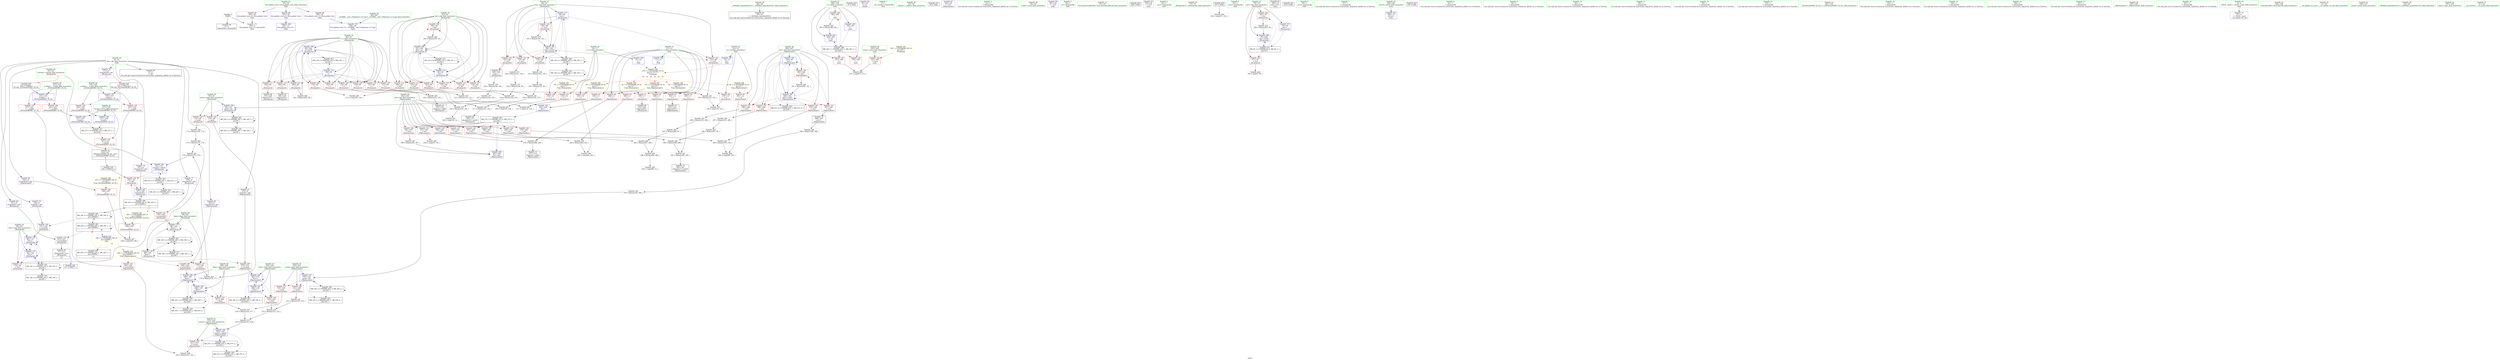 digraph "SVFG" {
	label="SVFG";

	Node0x5560e4028530 [shape=record,color=grey,label="{NodeID: 0\nNullPtr}"];
	Node0x5560e4028530 -> Node0x5560e4054a70[style=solid];
	Node0x5560e4028530 -> Node0x5560e405b7a0[style=solid];
	Node0x5560e4064ae0 [shape=record,color=grey,label="{NodeID: 277\n167 = Binary(120, 165, )\n}"];
	Node0x5560e4064ae0 -> Node0x5560e405bf20[style=solid];
	Node0x5560e4056b40 [shape=record,color=blue,label="{NodeID: 194\n246\<--95\nmul\<--\n_Z9getmaxbetv\n}"];
	Node0x5560e4056b40 -> Node0x5560e405a5a0[style=dashed];
	Node0x5560e4056b40 -> Node0x5560e405a670[style=dashed];
	Node0x5560e4056b40 -> Node0x5560e405a740[style=dashed];
	Node0x5560e4056b40 -> Node0x5560e405a810[style=dashed];
	Node0x5560e4056b40 -> Node0x5560e405a8e0[style=dashed];
	Node0x5560e4056b40 -> Node0x5560e4056b40[style=dashed];
	Node0x5560e4056b40 -> Node0x5560e4056f50[style=dashed];
	Node0x5560e4056b40 -> Node0x5560e4079430[style=dashed];
	Node0x5560e4053cd0 [shape=record,color=red,label="{NodeID: 111\n169\<--80\n\<--i\n_Z8calcprobv\n}"];
	Node0x5560e4053cd0 -> Node0x5560e40550b0[style=solid];
	Node0x5560e4051f10 [shape=record,color=green,label="{NodeID: 28\n40\<--46\n_ZNSt8ios_base4InitD1Ev\<--_ZNSt8ios_base4InitD1Ev_field_insensitive\n}"];
	Node0x5560e4051f10 -> Node0x5560e4054d40[style=solid];
	Node0x5560e4059cb0 [shape=record,color=red,label="{NodeID: 139\n226\<--225\n\<--\n_ZSt3maxIdERKT_S2_S2_\n}"];
	Node0x5560e4059cb0 -> Node0x5560e40659e0[style=solid];
	Node0x5560e40547d0 [shape=record,color=green,label="{NodeID: 56\n362\<--363\ntcase\<--tcase_field_insensitive\nmain\n}"];
	Node0x5560e40547d0 -> Node0x5560e405af60[style=solid];
	Node0x5560e409b7c0 [shape=record,color=black,label="{NodeID: 416\n57 = PHI()\n}"];
	Node0x5560e4061250 [shape=record,color=grey,label="{NodeID: 250\n287 = Binary(286, 95, )\n}"];
	Node0x5560e4061250 -> Node0x5560e4060f50[style=solid];
	Node0x5560e405b3a0 [shape=record,color=blue,label="{NodeID: 167\n14\<--12\nm\<--\nGlob }"];
	Node0x5560e405b3a0 -> Node0x5560e4081980[style=dashed];
	Node0x5560e4055f50 [shape=record,color=purple,label="{NodeID: 84\n56\<--18\n\<--.str\n_Z4initv\n}"];
	Node0x5560e402c540 [shape=record,color=green,label="{NodeID: 1\n7\<--1\n__dso_handle\<--dummyObj\nGlob }"];
	Node0x5560e4064c60 [shape=record,color=grey,label="{NodeID: 278\n165 = Binary(166, 164, )\n}"];
	Node0x5560e4064c60 -> Node0x5560e4064ae0[style=solid];
	Node0x5560e4056c10 [shape=record,color=blue,label="{NodeID: 195\n248\<--149\nflose\<--\n_Z9getmaxbetv\n}"];
	Node0x5560e4056c10 -> Node0x5560e405a9b0[style=dashed];
	Node0x5560e4056c10 -> Node0x5560e4056c10[style=dashed];
	Node0x5560e4056c10 -> Node0x5560e4056ce0[style=dashed];
	Node0x5560e4056c10 -> Node0x5560e4073630[style=dashed];
	Node0x5560e4056c10 -> Node0x5560e4079930[style=dashed];
	Node0x5560e4053da0 [shape=record,color=red,label="{NodeID: 112\n185\<--80\n\<--i\n_Z8calcprobv\n}"];
	Node0x5560e4053da0 -> Node0x5560e4055180[style=solid];
	Node0x5560e4052010 [shape=record,color=green,label="{NodeID: 29\n53\<--54\n_Z4initv\<--_Z4initv_field_insensitive\n}"];
	Node0x5560e4059d80 [shape=record,color=red,label="{NodeID: 140\n228\<--227\n\<--\n_ZSt3maxIdERKT_S2_S2_\n}"];
	Node0x5560e4059d80 -> Node0x5560e40659e0[style=solid];
	Node0x5560e40548a0 [shape=record,color=green,label="{NodeID: 57\n364\<--365\ni\<--i_field_insensitive\nmain\n}"];
	Node0x5560e40548a0 -> Node0x5560e405b030[style=solid];
	Node0x5560e40548a0 -> Node0x5560e405b100[style=solid];
	Node0x5560e40548a0 -> Node0x5560e405b1d0[style=solid];
	Node0x5560e40548a0 -> Node0x5560e40571c0[style=solid];
	Node0x5560e40548a0 -> Node0x5560e4057290[style=solid];
	Node0x5560e409b890 [shape=record,color=black,label="{NodeID: 417\n38 = PHI()\n}"];
	Node0x5560e40613d0 [shape=record,color=grey,label="{NodeID: 251\n134 = Binary(132, 133, )\n}"];
	Node0x5560e40613d0 -> Node0x5560e4065fe0[style=solid];
	Node0x5560e405b4a0 [shape=record,color=blue,label="{NodeID: 168\n16\<--12\nv\<--\nGlob }"];
	Node0x5560e405b4a0 -> Node0x5560e4081980[style=dashed];
	Node0x5560e4056020 [shape=record,color=purple,label="{NodeID: 85\n334\<--20\n\<--.str.1\n_Z9getmaxbetv\n}"];
	Node0x5560e4047250 [shape=record,color=green,label="{NodeID: 2\n12\<--1\n\<--dummyObj\nCan only get source location for instruction, argument, global var or function.}"];
	Node0x5560e4064de0 [shape=record,color=grey,label="{NodeID: 279\n145 = Binary(138, 144, )\n}"];
	Node0x5560e4064de0 -> Node0x5560e40662e0[style=solid];
	Node0x5560e4056ce0 [shape=record,color=blue,label="{NodeID: 196\n248\<--304\nflose\<--\n_Z9getmaxbetv\n}"];
	Node0x5560e4056ce0 -> Node0x5560e405a9b0[style=dashed];
	Node0x5560e4056ce0 -> Node0x5560e4056c10[style=dashed];
	Node0x5560e4056ce0 -> Node0x5560e4056ce0[style=dashed];
	Node0x5560e4056ce0 -> Node0x5560e4073630[style=dashed];
	Node0x5560e4056ce0 -> Node0x5560e4079930[style=dashed];
	Node0x5560e4053e70 [shape=record,color=red,label="{NodeID: 113\n200\<--80\n\<--i\n_Z8calcprobv\n}"];
	Node0x5560e4053e70 -> Node0x5560e4064f60[style=solid];
	Node0x5560e4052110 [shape=record,color=green,label="{NodeID: 30\n58\<--59\nscanf\<--scanf_field_insensitive\n}"];
	Node0x5560e4059e50 [shape=record,color=red,label="{NodeID: 141\n257\<--242\n\<--bet\n_Z9getmaxbetv\n}"];
	Node0x5560e4059e50 -> Node0x5560e4066160[style=solid];
	Node0x5560e4054970 [shape=record,color=green,label="{NodeID: 58\n28\<--387\n_GLOBAL__sub_I_Palmtenor_4_0.cpp\<--_GLOBAL__sub_I_Palmtenor_4_0.cpp_field_insensitive\n}"];
	Node0x5560e4054970 -> Node0x5560e405b6a0[style=solid];
	Node0x5560e409b960 [shape=record,color=black,label="{NodeID: 418\n181 = PHI(214, )\n}"];
	Node0x5560e409b960 -> Node0x5560e4059700[style=solid];
	Node0x5560e4061550 [shape=record,color=grey,label="{NodeID: 252\n115 = Binary(113, 114, )\n}"];
	Node0x5560e4061550 -> Node0x5560e4065560[style=solid];
	Node0x5560e405b5a0 [shape=record,color=blue,label="{NodeID: 169\n391\<--27\nllvm.global_ctors_0\<--\nGlob }"];
	Node0x5560e40560f0 [shape=record,color=purple,label="{NodeID: 86\n367\<--22\n\<--.str.2\nmain\n}"];
	Node0x5560e40472e0 [shape=record,color=green,label="{NodeID: 3\n18\<--1\n.str\<--dummyObj\nGlob }"];
	Node0x5560e4064f60 [shape=record,color=grey,label="{NodeID: 280\n201 = Binary(200, 95, )\n}"];
	Node0x5560e4064f60 -> Node0x5560e405c330[style=solid];
	Node0x5560e4056db0 [shape=record,color=blue,label="{NodeID: 197\n250\<--310\nprob\<--div\n_Z9getmaxbetv\n}"];
	Node0x5560e4056db0 -> Node0x5560e405aa80[style=dashed];
	Node0x5560e4056db0 -> Node0x5560e405ab50[style=dashed];
	Node0x5560e4056db0 -> Node0x5560e4079e30[style=dashed];
	Node0x5560e4056db0 -> Node0x5560e407b230[style=dashed];
	Node0x5560e4053f40 [shape=record,color=red,label="{NodeID: 114\n109\<--82\n\<--bet\n_Z8calcprobv\n}"];
	Node0x5560e4053f40 -> Node0x5560e40656e0[style=solid];
	Node0x5560e4052210 [shape=record,color=green,label="{NodeID: 31\n64\<--65\nllvm.memset.p0i8.i64\<--llvm.memset.p0i8.i64_field_insensitive\n}"];
	Node0x5560e4074a30 [shape=record,color=black,label="{NodeID: 308\nMR_54V_3 = PHI(MR_54V_4, MR_54V_2, )\npts\{365 \}\n}"];
	Node0x5560e4074a30 -> Node0x5560e405b030[style=dashed];
	Node0x5560e4074a30 -> Node0x5560e405b100[style=dashed];
	Node0x5560e4074a30 -> Node0x5560e405b1d0[style=dashed];
	Node0x5560e4074a30 -> Node0x5560e4057290[style=dashed];
	Node0x5560e4059f20 [shape=record,color=red,label="{NodeID: 142\n261\<--242\n\<--bet\n_Z9getmaxbetv\n}"];
	Node0x5560e4059f20 -> Node0x5560e4061850[style=solid];
	Node0x5560e4054a70 [shape=record,color=black,label="{NodeID: 59\n2\<--3\ndummyVal\<--dummyVal\n}"];
	Node0x5560e409ba30 [shape=record,color=black,label="{NodeID: 419\n368 = PHI()\n}"];
	Node0x5560e40616d0 [shape=record,color=grey,label="{NodeID: 253\n280 = Binary(278, 279, )\n}"];
	Node0x5560e40616d0 -> Node0x5560e4065b60[style=solid];
	Node0x5560e405b6a0 [shape=record,color=blue,label="{NodeID: 170\n392\<--28\nllvm.global_ctors_1\<--_GLOBAL__sub_I_Palmtenor_4_0.cpp\nGlob }"];
	Node0x5560e40561c0 [shape=record,color=purple,label="{NodeID: 87\n378\<--24\n\<--.str.3\nmain\n}"];
	Node0x5560e4050530 [shape=record,color=green,label="{NodeID: 4\n20\<--1\n.str.1\<--dummyObj\nGlob }"];
	Node0x5560e40650e0 [shape=record,color=grey,label="{NodeID: 281\n105 = cmp(103, 104, )\n}"];
	Node0x5560e4056e80 [shape=record,color=blue,label="{NodeID: 198\n252\<--319\ncurans\<--add24\n_Z9getmaxbetv\n}"];
	Node0x5560e4056e80 -> Node0x5560e405ac20[style=dashed];
	Node0x5560e4056e80 -> Node0x5560e407a330[style=dashed];
	Node0x5560e4056e80 -> Node0x5560e407b730[style=dashed];
	Node0x5560e4054010 [shape=record,color=red,label="{NodeID: 115\n114\<--82\n\<--bet\n_Z8calcprobv\n}"];
	Node0x5560e4054010 -> Node0x5560e4061550[style=solid];
	Node0x5560e4052310 [shape=record,color=green,label="{NodeID: 32\n75\<--76\n_Z8calcprobv\<--_Z8calcprobv_field_insensitive\n}"];
	Node0x5560e4074f30 [shape=record,color=black,label="{NodeID: 309\nMR_24V_2 = PHI(MR_24V_3, MR_24V_1, )\npts\{100000 \}\n|{<s0>10}}"];
	Node0x5560e4074f30:s0 -> Node0x5560e4078a30[style=dashed,color=red];
	Node0x5560e4059ff0 [shape=record,color=red,label="{NodeID: 143\n269\<--242\n\<--bet\n_Z9getmaxbetv\n}"];
	Node0x5560e4059ff0 -> Node0x5560e4057cf0[style=solid];
	Node0x5560e4054b70 [shape=record,color=black,label="{NodeID: 60\n9\<--8\n\<--opt\nCan only get source location for instruction, argument, global var or function.}"];
	Node0x5560e409bb00 [shape=record,color=black,label="{NodeID: 420\n327 = PHI()\n}"];
	Node0x5560e409bb00 -> Node0x5560e4065e60[style=solid];
	Node0x5560e4061850 [shape=record,color=grey,label="{NodeID: 254\n262 = Binary(260, 261, )\n}"];
	Node0x5560e4061850 -> Node0x5560e4065860[style=solid];
	Node0x5560e405b7a0 [shape=record,color=blue, style = dotted,label="{NodeID: 171\n393\<--3\nllvm.global_ctors_2\<--dummyVal\nGlob }"];
	Node0x5560e4056290 [shape=record,color=purple,label="{NodeID: 88\n391\<--26\nllvm.global_ctors_0\<--llvm.global_ctors\nGlob }"];
	Node0x5560e4056290 -> Node0x5560e405b5a0[style=solid];
	Node0x5560e40505c0 [shape=record,color=green,label="{NodeID: 5\n22\<--1\n.str.2\<--dummyObj\nGlob }"];
	Node0x5560e4065260 [shape=record,color=grey,label="{NodeID: 282\n98 = cmp(97, 99, )\n}"];
	Node0x5560e4056f50 [shape=record,color=blue,label="{NodeID: 199\n246\<--341\nmul\<--mul31\n_Z9getmaxbetv\n}"];
	Node0x5560e4056f50 -> Node0x5560e405a5a0[style=dashed];
	Node0x5560e4056f50 -> Node0x5560e405a670[style=dashed];
	Node0x5560e4056f50 -> Node0x5560e405a740[style=dashed];
	Node0x5560e4056f50 -> Node0x5560e405a810[style=dashed];
	Node0x5560e4056f50 -> Node0x5560e405a8e0[style=dashed];
	Node0x5560e4056f50 -> Node0x5560e4056b40[style=dashed];
	Node0x5560e4056f50 -> Node0x5560e4056f50[style=dashed];
	Node0x5560e4056f50 -> Node0x5560e4079430[style=dashed];
	Node0x5560e4058a00 [shape=record,color=red,label="{NodeID: 116\n123\<--82\n\<--bet\n_Z8calcprobv\n}"];
	Node0x5560e4058a00 -> Node0x5560e4060ad0[style=solid];
	Node0x5560e4052410 [shape=record,color=green,label="{NodeID: 33\n78\<--79\niter\<--iter_field_insensitive\n_Z8calcprobv\n}"];
	Node0x5560e4052410 -> Node0x5560e4053650[style=solid];
	Node0x5560e4052410 -> Node0x5560e4053720[style=solid];
	Node0x5560e4052410 -> Node0x5560e405b8a0[style=solid];
	Node0x5560e4052410 -> Node0x5560e405c400[style=solid];
	Node0x5560e405a0c0 [shape=record,color=red,label="{NodeID: 144\n279\<--242\n\<--bet\n_Z9getmaxbetv\n}"];
	Node0x5560e405a0c0 -> Node0x5560e40616d0[style=solid];
	Node0x5560e4054c70 [shape=record,color=black,label="{NodeID: 61\n359\<--12\nmain_ret\<--\nmain\n}"];
	Node0x5560e409bbd0 [shape=record,color=black,label="{NodeID: 421\n335 = PHI()\n}"];
	Node0x5560e40579f0 [shape=record,color=grey,label="{NodeID: 255\n286 = Binary(141, 285, )\n}"];
	Node0x5560e40579f0 -> Node0x5560e4061250[style=solid];
	Node0x5560e405b8a0 [shape=record,color=blue,label="{NodeID: 172\n78\<--95\niter\<--\n_Z8calcprobv\n}"];
	Node0x5560e405b8a0 -> Node0x5560e4076230[style=dashed];
	Node0x5560e4056390 [shape=record,color=purple,label="{NodeID: 89\n392\<--26\nllvm.global_ctors_1\<--llvm.global_ctors\nGlob }"];
	Node0x5560e4056390 -> Node0x5560e405b6a0[style=solid];
	Node0x5560e4050650 [shape=record,color=green,label="{NodeID: 6\n24\<--1\n.str.3\<--dummyObj\nGlob }"];
	Node0x5560e40653e0 [shape=record,color=grey,label="{NodeID: 283\n291 = cmp(290, 12, )\n}"];
	Node0x5560e4057020 [shape=record,color=blue,label="{NodeID: 200\n242\<--346\nbet\<--dec\n_Z9getmaxbetv\n}"];
	Node0x5560e4057020 -> Node0x5560e4072730[style=dashed];
	Node0x5560e4058ad0 [shape=record,color=red,label="{NodeID: 117\n132\<--82\n\<--bet\n_Z8calcprobv\n}"];
	Node0x5560e4058ad0 -> Node0x5560e40613d0[style=solid];
	Node0x5560e40524e0 [shape=record,color=green,label="{NodeID: 34\n80\<--81\ni\<--i_field_insensitive\n_Z8calcprobv\n}"];
	Node0x5560e40524e0 -> Node0x5560e40537f0[style=solid];
	Node0x5560e40524e0 -> Node0x5560e40538c0[style=solid];
	Node0x5560e40524e0 -> Node0x5560e4053990[style=solid];
	Node0x5560e40524e0 -> Node0x5560e4053a60[style=solid];
	Node0x5560e40524e0 -> Node0x5560e4053b30[style=solid];
	Node0x5560e40524e0 -> Node0x5560e4053c00[style=solid];
	Node0x5560e40524e0 -> Node0x5560e4053cd0[style=solid];
	Node0x5560e40524e0 -> Node0x5560e4053da0[style=solid];
	Node0x5560e40524e0 -> Node0x5560e4053e70[style=solid];
	Node0x5560e40524e0 -> Node0x5560e405b970[style=solid];
	Node0x5560e40524e0 -> Node0x5560e405c330[style=solid];
	Node0x5560e4075d30 [shape=record,color=black,label="{NodeID: 311\nMR_27V_3 = PHI(MR_27V_4, MR_27V_2, )\npts\{218 \}\n}"];
	Node0x5560e4075d30 -> Node0x5560e40598a0[style=dashed];
	Node0x5560e405a190 [shape=record,color=red,label="{NodeID: 145\n288\<--242\n\<--bet\n_Z9getmaxbetv\n}"];
	Node0x5560e405a190 -> Node0x5560e4060f50[style=solid];
	Node0x5560e4054d40 [shape=record,color=black,label="{NodeID: 62\n39\<--40\n\<--_ZNSt8ios_base4InitD1Ev\nCan only get source location for instruction, argument, global var or function.}"];
	Node0x5560e409bca0 [shape=record,color=black,label="{NodeID: 422\n377 = PHI(77, )\n}"];
	Node0x5560e4057b70 [shape=record,color=grey,label="{NodeID: 256\n153 = Binary(141, 152, )\n}"];
	Node0x5560e4057b70 -> Node0x5560e4058470[style=solid];
	Node0x5560e405b970 [shape=record,color=blue,label="{NodeID: 173\n80\<--95\ni\<--\n_Z8calcprobv\n}"];
	Node0x5560e405b970 -> Node0x5560e40537f0[style=dashed];
	Node0x5560e405b970 -> Node0x5560e40538c0[style=dashed];
	Node0x5560e405b970 -> Node0x5560e4053990[style=dashed];
	Node0x5560e405b970 -> Node0x5560e4053a60[style=dashed];
	Node0x5560e405b970 -> Node0x5560e4053b30[style=dashed];
	Node0x5560e405b970 -> Node0x5560e4053c00[style=dashed];
	Node0x5560e405b970 -> Node0x5560e4053cd0[style=dashed];
	Node0x5560e405b970 -> Node0x5560e4053da0[style=dashed];
	Node0x5560e405b970 -> Node0x5560e4053e70[style=dashed];
	Node0x5560e405b970 -> Node0x5560e405c330[style=dashed];
	Node0x5560e405b970 -> Node0x5560e4076730[style=dashed];
	Node0x5560e4056490 [shape=record,color=purple,label="{NodeID: 90\n393\<--26\nllvm.global_ctors_2\<--llvm.global_ctors\nGlob }"];
	Node0x5560e4056490 -> Node0x5560e405b7a0[style=solid];
	Node0x5560e40506e0 [shape=record,color=green,label="{NodeID: 7\n27\<--1\n\<--dummyObj\nCan only get source location for instruction, argument, global var or function.}"];
	Node0x5560e4082d40 [shape=record,color=yellow,style=double,label="{NodeID: 367\n2V_1 = ENCHI(MR_2V_0)\npts\{13 \}\nFun[_Z9getmaxbetv]}"];
	Node0x5560e4082d40 -> Node0x5560e4056660[style=dashed];
	Node0x5560e4082d40 -> Node0x5560e4056730[style=dashed];
	Node0x5560e4082d40 -> Node0x5560e4056800[style=dashed];
	Node0x5560e4082d40 -> Node0x5560e40568d0[style=dashed];
	Node0x5560e4082d40 -> Node0x5560e40530a0[style=dashed];
	Node0x5560e4082d40 -> Node0x5560e4053170[style=dashed];
	Node0x5560e4065560 [shape=record,color=grey,label="{NodeID: 284\n117 = cmp(115, 116, )\n}"];
	Node0x5560e40570f0 [shape=record,color=blue,label="{NodeID: 201\n360\<--12\nretval\<--\nmain\n}"];
	Node0x5560e4058ba0 [shape=record,color=red,label="{NodeID: 118\n143\<--82\n\<--bet\n_Z8calcprobv\n}"];
	Node0x5560e4058ba0 -> Node0x5560e40601d0[style=solid];
	Node0x5560e40525b0 [shape=record,color=green,label="{NodeID: 35\n82\<--83\nbet\<--bet_field_insensitive\n_Z8calcprobv\n}"];
	Node0x5560e40525b0 -> Node0x5560e4053f40[style=solid];
	Node0x5560e40525b0 -> Node0x5560e4054010[style=solid];
	Node0x5560e40525b0 -> Node0x5560e4058a00[style=solid];
	Node0x5560e40525b0 -> Node0x5560e4058ad0[style=solid];
	Node0x5560e40525b0 -> Node0x5560e4058ba0[style=solid];
	Node0x5560e40525b0 -> Node0x5560e4058c70[style=solid];
	Node0x5560e40525b0 -> Node0x5560e4058d40[style=solid];
	Node0x5560e40525b0 -> Node0x5560e405ba40[style=solid];
	Node0x5560e40525b0 -> Node0x5560e405c260[style=solid];
	Node0x5560e4076230 [shape=record,color=black,label="{NodeID: 312\nMR_8V_3 = PHI(MR_8V_4, MR_8V_2, )\npts\{79 \}\n}"];
	Node0x5560e4076230 -> Node0x5560e4053650[style=dashed];
	Node0x5560e4076230 -> Node0x5560e4053720[style=dashed];
	Node0x5560e4076230 -> Node0x5560e405c400[style=dashed];
	Node0x5560e405a260 [shape=record,color=red,label="{NodeID: 146\n299\<--242\n\<--bet\n_Z9getmaxbetv\n}"];
	Node0x5560e405a260 -> Node0x5560e4060950[style=solid];
	Node0x5560e4054e40 [shape=record,color=black,label="{NodeID: 63\n125\<--124\nidxprom\<--add8\n_Z8calcprobv\n}"];
	Node0x5560e409bd70 [shape=record,color=black,label="{NodeID: 423\n379 = PHI()\n}"];
	Node0x5560e407ee30 [shape=record,color=black,label="{NodeID: 340\nMR_16V_4 = PHI(MR_16V_6, MR_16V_3, )\npts\{87 \}\n}"];
	Node0x5560e407ee30 -> Node0x5560e405bcb0[style=dashed];
	Node0x5560e407ee30 -> Node0x5560e4077630[style=dashed];
	Node0x5560e407ee30 -> Node0x5560e407ee30[style=dashed];
	Node0x5560e4057cf0 [shape=record,color=grey,label="{NodeID: 257\n270 = Binary(268, 269, )\n}"];
	Node0x5560e4057cf0 -> Node0x5560e40554c0[style=solid];
	Node0x5560e405ba40 [shape=record,color=blue,label="{NodeID: 174\n82\<--95\nbet\<--\n_Z8calcprobv\n}"];
	Node0x5560e405ba40 -> Node0x5560e4053f40[style=dashed];
	Node0x5560e405ba40 -> Node0x5560e4054010[style=dashed];
	Node0x5560e405ba40 -> Node0x5560e4058a00[style=dashed];
	Node0x5560e405ba40 -> Node0x5560e4058ad0[style=dashed];
	Node0x5560e405ba40 -> Node0x5560e4058ba0[style=dashed];
	Node0x5560e405ba40 -> Node0x5560e4058c70[style=dashed];
	Node0x5560e405ba40 -> Node0x5560e4058d40[style=dashed];
	Node0x5560e405ba40 -> Node0x5560e405ba40[style=dashed];
	Node0x5560e405ba40 -> Node0x5560e405c260[style=dashed];
	Node0x5560e405ba40 -> Node0x5560e4076c30[style=dashed];
	Node0x5560e4056590 [shape=record,color=red,label="{NodeID: 91\n209\<--11\n\<--a\n_Z8calcprobv\n}"];
	Node0x5560e4056590 -> Node0x5560e4055250[style=solid];
	Node0x5560e4050f20 [shape=record,color=green,label="{NodeID: 8\n61\<--1\n\<--dummyObj\nCan only get source location for instruction, argument, global var or function.}"];
	Node0x5560e4082e20 [shape=record,color=yellow,style=double,label="{NodeID: 368\n4V_1 = ENCHI(MR_4V_0)\npts\{15 \}\nFun[_Z9getmaxbetv]}"];
	Node0x5560e4082e20 -> Node0x5560e4053310[style=dashed];
	Node0x5560e40656e0 [shape=record,color=grey,label="{NodeID: 285\n111 = cmp(109, 110, )\n}"];
	Node0x5560e40571c0 [shape=record,color=blue,label="{NodeID: 202\n364\<--95\ni\<--\nmain\n}"];
	Node0x5560e40571c0 -> Node0x5560e4074a30[style=dashed];
	Node0x5560e4058c70 [shape=record,color=red,label="{NodeID: 119\n155\<--82\n\<--bet\n_Z8calcprobv\n}"];
	Node0x5560e4058c70 -> Node0x5560e40582f0[style=solid];
	Node0x5560e4052680 [shape=record,color=green,label="{NodeID: 36\n84\<--85\nfwin\<--fwin_field_insensitive\n_Z8calcprobv\n}"];
	Node0x5560e4052680 -> Node0x5560e4058e10[style=solid];
	Node0x5560e4052680 -> Node0x5560e405bb10[style=solid];
	Node0x5560e4052680 -> Node0x5560e405bbe0[style=solid];
	Node0x5560e4076730 [shape=record,color=black,label="{NodeID: 313\nMR_10V_2 = PHI(MR_10V_4, MR_10V_1, )\npts\{81 \}\n}"];
	Node0x5560e4076730 -> Node0x5560e405b970[style=dashed];
	Node0x5560e405a330 [shape=record,color=red,label="{NodeID: 147\n333\<--242\n\<--bet\n_Z9getmaxbetv\n}"];
	Node0x5560e4054f10 [shape=record,color=black,label="{NodeID: 64\n158\<--157\nidxprom23\<--sub22\n_Z8calcprobv\n}"];
	Node0x5560e409be40 [shape=record,color=black,label="{NodeID: 424\n215 = PHI(171, )\n0th arg _ZSt3maxIdERKT_S2_S2_ }"];
	Node0x5560e409be40 -> Node0x5560e405c4d0[style=solid];
	Node0x5560e407f330 [shape=record,color=black,label="{NodeID: 341\nMR_18V_4 = PHI(MR_18V_5, MR_18V_3, )\npts\{89 \}\n}"];
	Node0x5560e407f330 -> Node0x5560e405bd80[style=dashed];
	Node0x5560e407f330 -> Node0x5560e405be50[style=dashed];
	Node0x5560e407f330 -> Node0x5560e4077b30[style=dashed];
	Node0x5560e407f330 -> Node0x5560e407f330[style=dashed];
	Node0x5560e4057e70 [shape=record,color=grey,label="{NodeID: 258\n173 = Binary(120, 172, )\n}"];
	Node0x5560e4057e70 -> Node0x5560e4058170[style=solid];
	Node0x5560e405bb10 [shape=record,color=blue,label="{NodeID: 175\n84\<--120\nfwin\<--\n_Z8calcprobv\n}"];
	Node0x5560e405bb10 -> Node0x5560e4058e10[style=dashed];
	Node0x5560e405bb10 -> Node0x5560e405bb10[style=dashed];
	Node0x5560e405bb10 -> Node0x5560e405bbe0[style=dashed];
	Node0x5560e405bb10 -> Node0x5560e407c630[style=dashed];
	Node0x5560e4056660 [shape=record,color=red,label="{NodeID: 92\n254\<--11\n\<--a\n_Z9getmaxbetv\n}"];
	Node0x5560e4056660 -> Node0x5560e405c810[style=solid];
	Node0x5560e4050fb0 [shape=record,color=green,label="{NodeID: 9\n62\<--1\n\<--dummyObj\nCan only get source location for instruction, argument, global var or function.}"];
	Node0x5560e4082f00 [shape=record,color=yellow,style=double,label="{NodeID: 369\n6V_1 = ENCHI(MR_6V_0)\npts\{17 \}\nFun[_Z9getmaxbetv]}"];
	Node0x5560e4082f00 -> Node0x5560e4053580[style=dashed];
	Node0x5560e4065860 [shape=record,color=grey,label="{NodeID: 286\n264 = cmp(262, 263, )\n}"];
	Node0x5560e4057290 [shape=record,color=blue,label="{NodeID: 203\n364\<--383\ni\<--inc\nmain\n}"];
	Node0x5560e4057290 -> Node0x5560e4074a30[style=dashed];
	Node0x5560e4058d40 [shape=record,color=red,label="{NodeID: 120\n195\<--82\n\<--bet\n_Z8calcprobv\n}"];
	Node0x5560e4058d40 -> Node0x5560e4063ee0[style=solid];
	Node0x5560e4052750 [shape=record,color=green,label="{NodeID: 37\n86\<--87\nmul\<--mul_field_insensitive\n_Z8calcprobv\n}"];
	Node0x5560e4052750 -> Node0x5560e4058ee0[style=solid];
	Node0x5560e4052750 -> Node0x5560e4058fb0[style=solid];
	Node0x5560e4052750 -> Node0x5560e4059080[style=solid];
	Node0x5560e4052750 -> Node0x5560e4059150[style=solid];
	Node0x5560e4052750 -> Node0x5560e4059220[style=solid];
	Node0x5560e4052750 -> Node0x5560e405bcb0[style=solid];
	Node0x5560e4052750 -> Node0x5560e405c190[style=solid];
	Node0x5560e4076c30 [shape=record,color=black,label="{NodeID: 314\nMR_12V_2 = PHI(MR_12V_3, MR_12V_1, )\npts\{83 \}\n}"];
	Node0x5560e4076c30 -> Node0x5560e405ba40[style=dashed];
	Node0x5560e4076c30 -> Node0x5560e4076c30[style=dashed];
	Node0x5560e405a400 [shape=record,color=red,label="{NodeID: 148\n345\<--242\n\<--bet\n_Z9getmaxbetv\n}"];
	Node0x5560e405a400 -> Node0x5560e4063be0[style=solid];
	Node0x5560e4054fe0 [shape=record,color=black,label="{NodeID: 65\n164\<--163\nconv\<--\n_Z8calcprobv\n}"];
	Node0x5560e4054fe0 -> Node0x5560e4064c60[style=solid];
	Node0x5560e409bf50 [shape=record,color=black,label="{NodeID: 425\n216 = PHI(92, )\n1st arg _ZSt3maxIdERKT_S2_S2_ }"];
	Node0x5560e409bf50 -> Node0x5560e405c5a0[style=solid];
	Node0x5560e407f830 [shape=record,color=black,label="{NodeID: 342\nMR_20V_4 = PHI(MR_20V_5, MR_20V_3, )\npts\{91 \}\n}"];
	Node0x5560e407f830 -> Node0x5560e405bf20[style=dashed];
	Node0x5560e407f830 -> Node0x5560e4078030[style=dashed];
	Node0x5560e407f830 -> Node0x5560e407f830[style=dashed];
	Node0x5560e4057ff0 [shape=record,color=grey,label="{NodeID: 259\n157 = Binary(151, 156, )\n}"];
	Node0x5560e4057ff0 -> Node0x5560e4054f10[style=solid];
	Node0x5560e405bbe0 [shape=record,color=blue,label="{NodeID: 176\n84\<--127\nfwin\<--\n_Z8calcprobv\n}"];
	Node0x5560e405bbe0 -> Node0x5560e4058e10[style=dashed];
	Node0x5560e405bbe0 -> Node0x5560e405bb10[style=dashed];
	Node0x5560e405bbe0 -> Node0x5560e405bbe0[style=dashed];
	Node0x5560e405bbe0 -> Node0x5560e407c630[style=dashed];
	Node0x5560e4056730 [shape=record,color=red,label="{NodeID: 93\n260\<--11\n\<--a\n_Z9getmaxbetv\n}"];
	Node0x5560e4056730 -> Node0x5560e4061850[style=solid];
	Node0x5560e4051040 [shape=record,color=green,label="{NodeID: 10\n63\<--1\n\<--dummyObj\nCan only get source location for instruction, argument, global var or function.}"];
	Node0x5560e40659e0 [shape=record,color=grey,label="{NodeID: 287\n229 = cmp(226, 228, )\n}"];
	Node0x5560e4058e10 [shape=record,color=red,label="{NodeID: 121\n174\<--84\n\<--fwin\n_Z8calcprobv\n}"];
	Node0x5560e4058e10 -> Node0x5560e4058170[style=solid];
	Node0x5560e4052820 [shape=record,color=green,label="{NodeID: 38\n88\<--89\nflose\<--flose_field_insensitive\n_Z8calcprobv\n}"];
	Node0x5560e4052820 -> Node0x5560e40592f0[style=solid];
	Node0x5560e4052820 -> Node0x5560e405bd80[style=solid];
	Node0x5560e4052820 -> Node0x5560e405be50[style=solid];
	Node0x5560e4077130 [shape=record,color=black,label="{NodeID: 315\nMR_14V_2 = PHI(MR_14V_3, MR_14V_1, )\npts\{85 \}\n}"];
	Node0x5560e4077130 -> Node0x5560e407c630[style=dashed];
	Node0x5560e405a4d0 [shape=record,color=red,label="{NodeID: 149\n314\<--244\n\<--fwin\n_Z9getmaxbetv\n}"];
	Node0x5560e405a4d0 -> Node0x5560e4064960[style=solid];
	Node0x5560e40550b0 [shape=record,color=black,label="{NodeID: 66\n170\<--169\nidxprom27\<--\n_Z8calcprobv\n}"];
	Node0x5560e407fd30 [shape=record,color=black,label="{NodeID: 343\nMR_22V_4 = PHI(MR_22V_5, MR_22V_3, )\npts\{93 \}\n}"];
	Node0x5560e407fd30 -> Node0x5560e405bff0[style=dashed];
	Node0x5560e407fd30 -> Node0x5560e4078530[style=dashed];
	Node0x5560e407fd30 -> Node0x5560e407fd30[style=dashed];
	Node0x5560e4058170 [shape=record,color=grey,label="{NodeID: 260\n175 = Binary(173, 174, )\n}"];
	Node0x5560e4058170 -> Node0x5560e40585f0[style=solid];
	Node0x5560e405bcb0 [shape=record,color=blue,label="{NodeID: 177\n86\<--95\nmul\<--\n_Z8calcprobv\n}"];
	Node0x5560e405bcb0 -> Node0x5560e4058ee0[style=dashed];
	Node0x5560e405bcb0 -> Node0x5560e4058fb0[style=dashed];
	Node0x5560e405bcb0 -> Node0x5560e4059080[style=dashed];
	Node0x5560e405bcb0 -> Node0x5560e4059150[style=dashed];
	Node0x5560e405bcb0 -> Node0x5560e4059220[style=dashed];
	Node0x5560e405bcb0 -> Node0x5560e405c190[style=dashed];
	Node0x5560e405bcb0 -> Node0x5560e407ee30[style=dashed];
	Node0x5560e4056800 [shape=record,color=red,label="{NodeID: 94\n268\<--11\n\<--a\n_Z9getmaxbetv\n}"];
	Node0x5560e4056800 -> Node0x5560e4057cf0[style=solid];
	Node0x5560e40510d0 [shape=record,color=green,label="{NodeID: 11\n95\<--1\n\<--dummyObj\nCan only get source location for instruction, argument, global var or function.}"];
	Node0x5560e4065b60 [shape=record,color=grey,label="{NodeID: 288\n282 = cmp(280, 281, )\n}"];
	Node0x5560e4058ee0 [shape=record,color=red,label="{NodeID: 122\n133\<--86\n\<--mul\n_Z8calcprobv\n}"];
	Node0x5560e4058ee0 -> Node0x5560e40613d0[style=solid];
	Node0x5560e40528f0 [shape=record,color=green,label="{NodeID: 39\n90\<--91\nprob\<--prob_field_insensitive\n_Z8calcprobv\n}"];
	Node0x5560e40528f0 -> Node0x5560e40593c0[style=solid];
	Node0x5560e40528f0 -> Node0x5560e4059490[style=solid];
	Node0x5560e40528f0 -> Node0x5560e405bf20[style=solid];
	Node0x5560e4077630 [shape=record,color=black,label="{NodeID: 316\nMR_16V_2 = PHI(MR_16V_3, MR_16V_1, )\npts\{87 \}\n}"];
	Node0x5560e4077630 -> Node0x5560e4077630[style=dashed];
	Node0x5560e4077630 -> Node0x5560e407ee30[style=dashed];
	Node0x5560e405a5a0 [shape=record,color=red,label="{NodeID: 150\n278\<--246\n\<--mul\n_Z9getmaxbetv\n}"];
	Node0x5560e405a5a0 -> Node0x5560e40616d0[style=solid];
	Node0x5560e4055180 [shape=record,color=black,label="{NodeID: 67\n186\<--185\nidxprom33\<--\n_Z8calcprobv\n}"];
	Node0x5560e4080230 [shape=record,color=black,label="{NodeID: 344\nMR_24V_4 = PHI(MR_24V_5, MR_24V_3, )\npts\{100000 \}\n}"];
	Node0x5560e4080230 -> Node0x5560e4059560[style=dashed];
	Node0x5560e4080230 -> Node0x5560e4072230[style=dashed];
	Node0x5560e4080230 -> Node0x5560e4078a30[style=dashed];
	Node0x5560e4080230 -> Node0x5560e4080230[style=dashed];
	Node0x5560e40582f0 [shape=record,color=grey,label="{NodeID: 261\n156 = Binary(154, 155, )\n}"];
	Node0x5560e40582f0 -> Node0x5560e4057ff0[style=solid];
	Node0x5560e405bd80 [shape=record,color=blue,label="{NodeID: 178\n88\<--149\nflose\<--\n_Z8calcprobv\n}"];
	Node0x5560e405bd80 -> Node0x5560e40592f0[style=dashed];
	Node0x5560e405bd80 -> Node0x5560e405bd80[style=dashed];
	Node0x5560e405bd80 -> Node0x5560e405be50[style=dashed];
	Node0x5560e405bd80 -> Node0x5560e407f330[style=dashed];
	Node0x5560e40568d0 [shape=record,color=red,label="{NodeID: 95\n284\<--11\n\<--a\n_Z9getmaxbetv\n}"];
	Node0x5560e40568d0 -> Node0x5560e40610d0[style=solid];
	Node0x5560e4051160 [shape=record,color=green,label="{NodeID: 12\n99\<--1\n\<--dummyObj\nCan only get source location for instruction, argument, global var or function.}"];
	Node0x5560e4065ce0 [shape=record,color=grey,label="{NodeID: 289\n373 = cmp(371, 372, )\n}"];
	Node0x5560e4058fb0 [shape=record,color=red,label="{NodeID: 123\n139\<--86\n\<--mul\n_Z8calcprobv\n}"];
	Node0x5560e4058fb0 -> Node0x5560e4064360[style=solid];
	Node0x5560e40529c0 [shape=record,color=green,label="{NodeID: 40\n92\<--93\nref.tmp\<--ref.tmp_field_insensitive\n_Z8calcprobv\n|{|<s1>5}}"];
	Node0x5560e40529c0 -> Node0x5560e405bff0[style=solid];
	Node0x5560e40529c0:s1 -> Node0x5560e409bf50[style=solid,color=red];
	Node0x5560e4077b30 [shape=record,color=black,label="{NodeID: 317\nMR_18V_2 = PHI(MR_18V_3, MR_18V_1, )\npts\{89 \}\n}"];
	Node0x5560e4077b30 -> Node0x5560e4077b30[style=dashed];
	Node0x5560e4077b30 -> Node0x5560e407f330[style=dashed];
	Node0x5560e405a670 [shape=record,color=red,label="{NodeID: 151\n285\<--246\n\<--mul\n_Z9getmaxbetv\n}"];
	Node0x5560e405a670 -> Node0x5560e40579f0[style=solid];
	Node0x5560e4055250 [shape=record,color=black,label="{NodeID: 68\n210\<--209\nidxprom44\<--\n_Z8calcprobv\n}"];
	Node0x5560e4058470 [shape=record,color=grey,label="{NodeID: 262\n154 = Binary(153, 95, )\n}"];
	Node0x5560e4058470 -> Node0x5560e40582f0[style=solid];
	Node0x5560e405be50 [shape=record,color=blue,label="{NodeID: 179\n88\<--160\nflose\<--\n_Z8calcprobv\n}"];
	Node0x5560e405be50 -> Node0x5560e40592f0[style=dashed];
	Node0x5560e405be50 -> Node0x5560e405bd80[style=dashed];
	Node0x5560e405be50 -> Node0x5560e405be50[style=dashed];
	Node0x5560e405be50 -> Node0x5560e407f330[style=dashed];
	Node0x5560e40530a0 [shape=record,color=red,label="{NodeID: 96\n295\<--11\n\<--a\n_Z9getmaxbetv\n}"];
	Node0x5560e40530a0 -> Node0x5560e4060dd0[style=solid];
	Node0x5560e40511f0 [shape=record,color=green,label="{NodeID: 13\n120\<--1\n\<--dummyObj\nCan only get source location for instruction, argument, global var or function.}"];
	Node0x5560e4065e60 [shape=record,color=grey,label="{NodeID: 290\n330 = cmp(327, 331, )\n}"];
	Node0x5560e4059080 [shape=record,color=red,label="{NodeID: 124\n152\<--86\n\<--mul\n_Z8calcprobv\n}"];
	Node0x5560e4059080 -> Node0x5560e4057b70[style=solid];
	Node0x5560e4052a90 [shape=record,color=green,label="{NodeID: 41\n182\<--183\n_ZSt3maxIdERKT_S2_S2_\<--_ZSt3maxIdERKT_S2_S2__field_insensitive\n}"];
	Node0x5560e4078030 [shape=record,color=black,label="{NodeID: 318\nMR_20V_2 = PHI(MR_20V_3, MR_20V_1, )\npts\{91 \}\n}"];
	Node0x5560e4078030 -> Node0x5560e4078030[style=dashed];
	Node0x5560e4078030 -> Node0x5560e407f830[style=dashed];
	Node0x5560e405a740 [shape=record,color=red,label="{NodeID: 152\n296\<--246\n\<--mul\n_Z9getmaxbetv\n}"];
	Node0x5560e405a740 -> Node0x5560e4060c50[style=solid];
	Node0x5560e4055320 [shape=record,color=black,label="{NodeID: 69\n77\<--212\n_Z8calcprobv_ret\<--\n_Z8calcprobv\n|{<s0>10}}"];
	Node0x5560e4055320:s0 -> Node0x5560e409bca0[style=solid,color=blue];
	Node0x5560e40585f0 [shape=record,color=grey,label="{NodeID: 263\n179 = Binary(175, 178, )\n}"];
	Node0x5560e40585f0 -> Node0x5560e405bff0[style=solid];
	Node0x5560e405bf20 [shape=record,color=blue,label="{NodeID: 180\n90\<--167\nprob\<--div\n_Z8calcprobv\n}"];
	Node0x5560e405bf20 -> Node0x5560e40593c0[style=dashed];
	Node0x5560e405bf20 -> Node0x5560e4059490[style=dashed];
	Node0x5560e405bf20 -> Node0x5560e405bf20[style=dashed];
	Node0x5560e405bf20 -> Node0x5560e407f830[style=dashed];
	Node0x5560e4053170 [shape=record,color=red,label="{NodeID: 97\n322\<--11\n\<--a\n_Z9getmaxbetv\n}"];
	Node0x5560e4053170 -> Node0x5560e4055730[style=solid];
	Node0x5560e4051280 [shape=record,color=green,label="{NodeID: 14\n141\<--1\n\<--dummyObj\nCan only get source location for instruction, argument, global var or function.}"];
	Node0x5560e4065fe0 [shape=record,color=grey,label="{NodeID: 291\n136 = cmp(134, 135, )\n}"];
	Node0x5560e4059150 [shape=record,color=red,label="{NodeID: 125\n163\<--86\n\<--mul\n_Z8calcprobv\n}"];
	Node0x5560e4059150 -> Node0x5560e4054fe0[style=solid];
	Node0x5560e4052b90 [shape=record,color=green,label="{NodeID: 42\n217\<--218\nretval\<--retval_field_insensitive\n_ZSt3maxIdERKT_S2_S2_\n}"];
	Node0x5560e4052b90 -> Node0x5560e40598a0[style=solid];
	Node0x5560e4052b90 -> Node0x5560e405c670[style=solid];
	Node0x5560e4052b90 -> Node0x5560e405c740[style=solid];
	Node0x5560e4078530 [shape=record,color=black,label="{NodeID: 319\nMR_22V_2 = PHI(MR_22V_3, MR_22V_1, )\npts\{93 \}\n}"];
	Node0x5560e4078530 -> Node0x5560e4078530[style=dashed];
	Node0x5560e4078530 -> Node0x5560e407fd30[style=dashed];
	Node0x5560e405a810 [shape=record,color=red,label="{NodeID: 153\n307\<--246\n\<--mul\n_Z9getmaxbetv\n}"];
	Node0x5560e405a810 -> Node0x5560e4055660[style=solid];
	Node0x5560e40553f0 [shape=record,color=black,label="{NodeID: 70\n214\<--237\n_ZSt3maxIdERKT_S2_S2__ret\<--\n_ZSt3maxIdERKT_S2_S2_\n|{<s0>5}}"];
	Node0x5560e40553f0:s0 -> Node0x5560e409b960[style=solid,color=blue];
	Node0x5560e4081330 [shape=record,color=yellow,style=double,label="{NodeID: 347\n24V_1 = ENCHI(MR_24V_0)\npts\{100000 \}\nFun[_ZSt3maxIdERKT_S2_S2_]}"];
	Node0x5560e4081330 -> Node0x5560e4059cb0[style=dashed];
	Node0x5560e4058770 [shape=record,color=grey,label="{NodeID: 264\n178 = Binary(176, 177, )\n}"];
	Node0x5560e4058770 -> Node0x5560e40585f0[style=solid];
	Node0x5560e405bff0 [shape=record,color=blue,label="{NodeID: 181\n92\<--179\nref.tmp\<--add32\n_Z8calcprobv\n|{|<s3>5}}"];
	Node0x5560e405bff0 -> Node0x5560e4059700[style=dashed];
	Node0x5560e405bff0 -> Node0x5560e405bff0[style=dashed];
	Node0x5560e405bff0 -> Node0x5560e407fd30[style=dashed];
	Node0x5560e405bff0:s3 -> Node0x5560e4081410[style=dashed,color=red];
	Node0x5560e4053240 [shape=record,color=red,label="{NodeID: 98\n135\<--14\n\<--m\n_Z8calcprobv\n}"];
	Node0x5560e4053240 -> Node0x5560e4065fe0[style=solid];
	Node0x5560e4051310 [shape=record,color=green,label="{NodeID: 15\n149\<--1\n\<--dummyObj\nCan only get source location for instruction, argument, global var or function.}"];
	Node0x5560e4066160 [shape=record,color=grey,label="{NodeID: 292\n258 = cmp(257, 95, )\n}"];
	Node0x5560e4059220 [shape=record,color=red,label="{NodeID: 126\n190\<--86\n\<--mul\n_Z8calcprobv\n}"];
	Node0x5560e4059220 -> Node0x5560e4064060[style=solid];
	Node0x5560e4052c60 [shape=record,color=green,label="{NodeID: 43\n219\<--220\n__a.addr\<--__a.addr_field_insensitive\n_ZSt3maxIdERKT_S2_S2_\n}"];
	Node0x5560e4052c60 -> Node0x5560e4059970[style=solid];
	Node0x5560e4052c60 -> Node0x5560e4059a40[style=solid];
	Node0x5560e4052c60 -> Node0x5560e405c4d0[style=solid];
	Node0x5560e4078a30 [shape=record,color=black,label="{NodeID: 320\nMR_24V_2 = PHI(MR_24V_3, MR_24V_1, )\npts\{100000 \}\n|{|<s3>10}}"];
	Node0x5560e4078a30 -> Node0x5560e40597d0[style=dashed];
	Node0x5560e4078a30 -> Node0x5560e4078a30[style=dashed];
	Node0x5560e4078a30 -> Node0x5560e4080230[style=dashed];
	Node0x5560e4078a30:s3 -> Node0x5560e405e610[style=dashed,color=blue];
	Node0x5560e405a8e0 [shape=record,color=red,label="{NodeID: 154\n340\<--246\n\<--mul\n_Z9getmaxbetv\n}"];
	Node0x5560e405a8e0 -> Node0x5560e4063a60[style=solid];
	Node0x5560e40554c0 [shape=record,color=black,label="{NodeID: 71\n271\<--270\nidxprom\<--add2\n_Z9getmaxbetv\n}"];
	Node0x5560e4081410 [shape=record,color=yellow,style=double,label="{NodeID: 348\n22V_1 = ENCHI(MR_22V_0)\npts\{93 \}\nFun[_ZSt3maxIdERKT_S2_S2_]}"];
	Node0x5560e4081410 -> Node0x5560e4059d80[style=dashed];
	Node0x5560e40588f0 [shape=record,color=grey,label="{NodeID: 265\n383 = Binary(382, 95, )\n}"];
	Node0x5560e40588f0 -> Node0x5560e4057290[style=solid];
	Node0x5560e405c0c0 [shape=record,color=blue,label="{NodeID: 182\n187\<--184\narrayidx34\<--\n_Z8calcprobv\n}"];
	Node0x5560e405c0c0 -> Node0x5560e4072230[style=dashed];
	Node0x5560e4053310 [shape=record,color=red,label="{NodeID: 99\n281\<--14\n\<--m\n_Z9getmaxbetv\n}"];
	Node0x5560e4053310 -> Node0x5560e4065b60[style=solid];
	Node0x5560e40513a0 [shape=record,color=green,label="{NodeID: 16\n166\<--1\n\<--dummyObj\nCan only get source location for instruction, argument, global var or function.}"];
	Node0x5560e4083520 [shape=record,color=yellow,style=double,label="{NodeID: 376\n24V_1 = ENCHI(MR_24V_0)\npts\{100000 \}\nFun[_Z9getmaxbetv]}"];
	Node0x5560e4083520 -> Node0x5560e405acf0[style=dashed];
	Node0x5560e4083520 -> Node0x5560e405adc0[style=dashed];
	Node0x5560e4083520 -> Node0x5560e405ae90[style=dashed];
	Node0x5560e40662e0 [shape=record,color=grey,label="{NodeID: 293\n146 = cmp(145, 12, )\n}"];
	Node0x5560e40592f0 [shape=record,color=red,label="{NodeID: 127\n177\<--88\n\<--flose\n_Z8calcprobv\n}"];
	Node0x5560e40592f0 -> Node0x5560e4058770[style=solid];
	Node0x5560e4052d30 [shape=record,color=green,label="{NodeID: 44\n221\<--222\n__b.addr\<--__b.addr_field_insensitive\n_ZSt3maxIdERKT_S2_S2_\n}"];
	Node0x5560e4052d30 -> Node0x5560e4059b10[style=solid];
	Node0x5560e4052d30 -> Node0x5560e4059be0[style=solid];
	Node0x5560e4052d30 -> Node0x5560e405c5a0[style=solid];
	Node0x5560e4078f30 [shape=record,color=black,label="{NodeID: 321\nMR_39V_6 = PHI(MR_39V_2, MR_39V_4, )\npts\{245 \}\n}"];
	Node0x5560e405a9b0 [shape=record,color=red,label="{NodeID: 155\n317\<--248\n\<--flose\n_Z9getmaxbetv\n}"];
	Node0x5560e405a9b0 -> Node0x5560e4064660[style=solid];
	Node0x5560e4055590 [shape=record,color=black,label="{NodeID: 72\n302\<--301\nidxprom17\<--sub16\n_Z9getmaxbetv\n}"];
	Node0x5560e4063a60 [shape=record,color=grey,label="{NodeID: 266\n341 = Binary(340, 141, )\n}"];
	Node0x5560e4063a60 -> Node0x5560e4056f50[style=solid];
	Node0x5560e405c190 [shape=record,color=blue,label="{NodeID: 183\n86\<--191\nmul\<--mul35\n_Z8calcprobv\n}"];
	Node0x5560e405c190 -> Node0x5560e4058ee0[style=dashed];
	Node0x5560e405c190 -> Node0x5560e4058fb0[style=dashed];
	Node0x5560e405c190 -> Node0x5560e4059080[style=dashed];
	Node0x5560e405c190 -> Node0x5560e4059150[style=dashed];
	Node0x5560e405c190 -> Node0x5560e4059220[style=dashed];
	Node0x5560e405c190 -> Node0x5560e405c190[style=dashed];
	Node0x5560e405c190 -> Node0x5560e407ee30[style=dashed];
	Node0x5560e40533e0 [shape=record,color=red,label="{NodeID: 100\n104\<--16\n\<--v\n_Z8calcprobv\n}"];
	Node0x5560e40533e0 -> Node0x5560e40650e0[style=solid];
	Node0x5560e4051470 [shape=record,color=green,label="{NodeID: 17\n331\<--1\n\<--dummyObj\nCan only get source location for instruction, argument, global var or function.}"];
	Node0x5560e40593c0 [shape=record,color=red,label="{NodeID: 128\n172\<--90\n\<--prob\n_Z8calcprobv\n}"];
	Node0x5560e40593c0 -> Node0x5560e4057e70[style=solid];
	Node0x5560e4052e00 [shape=record,color=green,label="{NodeID: 45\n239\<--240\n_Z9getmaxbetv\<--_Z9getmaxbetv_field_insensitive\n}"];
	Node0x5560e4079430 [shape=record,color=black,label="{NodeID: 322\nMR_41V_6 = PHI(MR_41V_2, MR_41V_4, )\npts\{247 \}\n}"];
	Node0x5560e40601d0 [shape=record,color=grey,label="{NodeID: 239\n144 = Binary(142, 143, )\n}"];
	Node0x5560e40601d0 -> Node0x5560e4064de0[style=solid];
	Node0x5560e405aa80 [shape=record,color=red,label="{NodeID: 156\n312\<--250\n\<--prob\n_Z9getmaxbetv\n}"];
	Node0x5560e405aa80 -> Node0x5560e40604d0[style=solid];
	Node0x5560e4055660 [shape=record,color=black,label="{NodeID: 73\n308\<--307\nconv\<--\n_Z9getmaxbetv\n}"];
	Node0x5560e4055660 -> Node0x5560e4060350[style=solid];
	Node0x5560e4063be0 [shape=record,color=grey,label="{NodeID: 267\n346 = Binary(345, 347, )\n}"];
	Node0x5560e4063be0 -> Node0x5560e4057020[style=solid];
	Node0x5560e405c260 [shape=record,color=blue,label="{NodeID: 184\n82\<--196\nbet\<--inc\n_Z8calcprobv\n}"];
	Node0x5560e405c260 -> Node0x5560e4053f40[style=dashed];
	Node0x5560e405c260 -> Node0x5560e4054010[style=dashed];
	Node0x5560e405c260 -> Node0x5560e4058a00[style=dashed];
	Node0x5560e405c260 -> Node0x5560e4058ad0[style=dashed];
	Node0x5560e405c260 -> Node0x5560e4058ba0[style=dashed];
	Node0x5560e405c260 -> Node0x5560e4058c70[style=dashed];
	Node0x5560e405c260 -> Node0x5560e4058d40[style=dashed];
	Node0x5560e405c260 -> Node0x5560e405ba40[style=dashed];
	Node0x5560e405c260 -> Node0x5560e405c260[style=dashed];
	Node0x5560e405c260 -> Node0x5560e4076c30[style=dashed];
	Node0x5560e40534b0 [shape=record,color=red,label="{NodeID: 101\n116\<--16\n\<--v\n_Z8calcprobv\n}"];
	Node0x5560e40534b0 -> Node0x5560e4065560[style=solid];
	Node0x5560e4051540 [shape=record,color=green,label="{NodeID: 18\n347\<--1\n\<--dummyObj\nCan only get source location for instruction, argument, global var or function.}"];
	Node0x5560e4059490 [shape=record,color=red,label="{NodeID: 129\n176\<--90\n\<--prob\n_Z8calcprobv\n}"];
	Node0x5560e4059490 -> Node0x5560e4058770[style=solid];
	Node0x5560e4052f00 [shape=record,color=green,label="{NodeID: 46\n242\<--243\nbet\<--bet_field_insensitive\n_Z9getmaxbetv\n}"];
	Node0x5560e4052f00 -> Node0x5560e4059e50[style=solid];
	Node0x5560e4052f00 -> Node0x5560e4059f20[style=solid];
	Node0x5560e4052f00 -> Node0x5560e4059ff0[style=solid];
	Node0x5560e4052f00 -> Node0x5560e405a0c0[style=solid];
	Node0x5560e4052f00 -> Node0x5560e405a190[style=solid];
	Node0x5560e4052f00 -> Node0x5560e405a260[style=solid];
	Node0x5560e4052f00 -> Node0x5560e405a330[style=solid];
	Node0x5560e4052f00 -> Node0x5560e405a400[style=solid];
	Node0x5560e4052f00 -> Node0x5560e405c810[style=solid];
	Node0x5560e4052f00 -> Node0x5560e4057020[style=solid];
	Node0x5560e4079930 [shape=record,color=black,label="{NodeID: 323\nMR_43V_7 = PHI(MR_43V_2, MR_43V_5, )\npts\{249 \}\n}"];
	Node0x5560e4060350 [shape=record,color=grey,label="{NodeID: 240\n309 = Binary(166, 308, )\n}"];
	Node0x5560e4060350 -> Node0x5560e4060650[style=solid];
	Node0x5560e405ab50 [shape=record,color=red,label="{NodeID: 157\n316\<--250\n\<--prob\n_Z9getmaxbetv\n}"];
	Node0x5560e405ab50 -> Node0x5560e4064660[style=solid];
	Node0x5560e4055730 [shape=record,color=black,label="{NodeID: 74\n323\<--322\nidxprom25\<--\n_Z9getmaxbetv\n}"];
	Node0x5560e40816e0 [shape=record,color=yellow,style=double,label="{NodeID: 351\n52V_1 = ENCHI(MR_52V_0)\npts\{363 \}\nFun[main]}"];
	Node0x5560e40816e0 -> Node0x5560e405af60[style=dashed];
	Node0x5560e4063d60 [shape=record,color=grey,label="{NodeID: 268\n326 = Binary(321, 325, )\n}"];
	Node0x5560e405c330 [shape=record,color=blue,label="{NodeID: 185\n80\<--201\ni\<--inc39\n_Z8calcprobv\n}"];
	Node0x5560e405c330 -> Node0x5560e40537f0[style=dashed];
	Node0x5560e405c330 -> Node0x5560e40538c0[style=dashed];
	Node0x5560e405c330 -> Node0x5560e4053990[style=dashed];
	Node0x5560e405c330 -> Node0x5560e4053a60[style=dashed];
	Node0x5560e405c330 -> Node0x5560e4053b30[style=dashed];
	Node0x5560e405c330 -> Node0x5560e4053c00[style=dashed];
	Node0x5560e405c330 -> Node0x5560e4053cd0[style=dashed];
	Node0x5560e405c330 -> Node0x5560e4053da0[style=dashed];
	Node0x5560e405c330 -> Node0x5560e4053e70[style=dashed];
	Node0x5560e405c330 -> Node0x5560e405c330[style=dashed];
	Node0x5560e405c330 -> Node0x5560e4076730[style=dashed];
	Node0x5560e4053580 [shape=record,color=red,label="{NodeID: 102\n263\<--16\n\<--v\n_Z9getmaxbetv\n}"];
	Node0x5560e4053580 -> Node0x5560e4065860[style=solid];
	Node0x5560e4051610 [shape=record,color=green,label="{NodeID: 19\n4\<--6\n_ZStL8__ioinit\<--_ZStL8__ioinit_field_insensitive\nGlob }"];
	Node0x5560e4051610 -> Node0x5560e4055800[style=solid];
	Node0x5560e4059560 [shape=record,color=red,label="{NodeID: 130\n127\<--126\n\<--arrayidx\n_Z8calcprobv\n}"];
	Node0x5560e4059560 -> Node0x5560e405bbe0[style=solid];
	Node0x5560e4052fd0 [shape=record,color=green,label="{NodeID: 47\n244\<--245\nfwin\<--fwin_field_insensitive\n_Z9getmaxbetv\n}"];
	Node0x5560e4052fd0 -> Node0x5560e405a4d0[style=solid];
	Node0x5560e4052fd0 -> Node0x5560e40569a0[style=solid];
	Node0x5560e4052fd0 -> Node0x5560e4056a70[style=solid];
	Node0x5560e4079e30 [shape=record,color=black,label="{NodeID: 324\nMR_45V_5 = PHI(MR_45V_2, MR_45V_4, )\npts\{251 \}\n}"];
	Node0x5560e40604d0 [shape=record,color=grey,label="{NodeID: 241\n313 = Binary(120, 312, )\n}"];
	Node0x5560e40604d0 -> Node0x5560e4064960[style=solid];
	Node0x5560e405ac20 [shape=record,color=red,label="{NodeID: 158\n321\<--252\n\<--curans\n_Z9getmaxbetv\n}"];
	Node0x5560e405ac20 -> Node0x5560e4063d60[style=solid];
	Node0x5560e4055800 [shape=record,color=purple,label="{NodeID: 75\n37\<--4\n\<--_ZStL8__ioinit\n__cxx_global_var_init\n}"];
	Node0x5560e4063ee0 [shape=record,color=grey,label="{NodeID: 269\n196 = Binary(195, 95, )\n}"];
	Node0x5560e4063ee0 -> Node0x5560e405c260[style=solid];
	Node0x5560e405c400 [shape=record,color=blue,label="{NodeID: 186\n78\<--206\niter\<--inc42\n_Z8calcprobv\n}"];
	Node0x5560e405c400 -> Node0x5560e4076230[style=dashed];
	Node0x5560e4053650 [shape=record,color=red,label="{NodeID: 103\n97\<--78\n\<--iter\n_Z8calcprobv\n}"];
	Node0x5560e4053650 -> Node0x5560e4065260[style=solid];
	Node0x5560e4051710 [shape=record,color=green,label="{NodeID: 20\n8\<--10\nopt\<--opt_field_insensitive\nGlob }"];
	Node0x5560e4051710 -> Node0x5560e4054b70[style=solid];
	Node0x5560e4051710 -> Node0x5560e40558d0[style=solid];
	Node0x5560e4051710 -> Node0x5560e40559a0[style=solid];
	Node0x5560e4051710 -> Node0x5560e4055a70[style=solid];
	Node0x5560e4051710 -> Node0x5560e4055b40[style=solid];
	Node0x5560e4051710 -> Node0x5560e4055c10[style=solid];
	Node0x5560e4051710 -> Node0x5560e4055ce0[style=solid];
	Node0x5560e4051710 -> Node0x5560e4055db0[style=solid];
	Node0x5560e4051710 -> Node0x5560e4055e80[style=solid];
	Node0x5560e4059630 [shape=record,color=red,label="{NodeID: 131\n160\<--159\n\<--arrayidx24\n_Z8calcprobv\n}"];
	Node0x5560e4059630 -> Node0x5560e405be50[style=solid];
	Node0x5560e40540c0 [shape=record,color=green,label="{NodeID: 48\n246\<--247\nmul\<--mul_field_insensitive\n_Z9getmaxbetv\n}"];
	Node0x5560e40540c0 -> Node0x5560e405a5a0[style=solid];
	Node0x5560e40540c0 -> Node0x5560e405a670[style=solid];
	Node0x5560e40540c0 -> Node0x5560e405a740[style=solid];
	Node0x5560e40540c0 -> Node0x5560e405a810[style=solid];
	Node0x5560e40540c0 -> Node0x5560e405a8e0[style=solid];
	Node0x5560e40540c0 -> Node0x5560e4056b40[style=solid];
	Node0x5560e40540c0 -> Node0x5560e4056f50[style=solid];
	Node0x5560e407a330 [shape=record,color=black,label="{NodeID: 325\nMR_47V_5 = PHI(MR_47V_2, MR_47V_4, )\npts\{253 \}\n}"];
	Node0x5560e4060650 [shape=record,color=grey,label="{NodeID: 242\n310 = Binary(120, 309, )\n}"];
	Node0x5560e4060650 -> Node0x5560e4056db0[style=solid];
	Node0x5560e405acf0 [shape=record,color=red,label="{NodeID: 159\n273\<--272\n\<--arrayidx\n_Z9getmaxbetv\n}"];
	Node0x5560e405acf0 -> Node0x5560e4056a70[style=solid];
	Node0x5560e40558d0 [shape=record,color=purple,label="{NodeID: 76\n126\<--8\narrayidx\<--opt\n_Z8calcprobv\n}"];
	Node0x5560e40558d0 -> Node0x5560e4059560[style=solid];
	Node0x5560e4064060 [shape=record,color=grey,label="{NodeID: 270\n191 = Binary(190, 141, )\n}"];
	Node0x5560e4064060 -> Node0x5560e405c190[style=solid];
	Node0x5560e405c4d0 [shape=record,color=blue,label="{NodeID: 187\n219\<--215\n__a.addr\<--__a\n_ZSt3maxIdERKT_S2_S2_\n}"];
	Node0x5560e405c4d0 -> Node0x5560e4059970[style=dashed];
	Node0x5560e405c4d0 -> Node0x5560e4059a40[style=dashed];
	Node0x5560e4053720 [shape=record,color=red,label="{NodeID: 104\n205\<--78\n\<--iter\n_Z8calcprobv\n}"];
	Node0x5560e4053720 -> Node0x5560e40647e0[style=solid];
	Node0x5560e4051810 [shape=record,color=green,label="{NodeID: 21\n11\<--13\na\<--a_field_insensitive\nGlob }"];
	Node0x5560e4051810 -> Node0x5560e4056590[style=solid];
	Node0x5560e4051810 -> Node0x5560e4056660[style=solid];
	Node0x5560e4051810 -> Node0x5560e4056730[style=solid];
	Node0x5560e4051810 -> Node0x5560e4056800[style=solid];
	Node0x5560e4051810 -> Node0x5560e40568d0[style=solid];
	Node0x5560e4051810 -> Node0x5560e40530a0[style=solid];
	Node0x5560e4051810 -> Node0x5560e4053170[style=solid];
	Node0x5560e4051810 -> Node0x5560e405b2a0[style=solid];
	Node0x5560e4059700 [shape=record,color=red,label="{NodeID: 132\n184\<--181\n\<--call\n_Z8calcprobv\n}"];
	Node0x5560e4059700 -> Node0x5560e405c0c0[style=solid];
	Node0x5560e4054190 [shape=record,color=green,label="{NodeID: 49\n248\<--249\nflose\<--flose_field_insensitive\n_Z9getmaxbetv\n}"];
	Node0x5560e4054190 -> Node0x5560e405a9b0[style=solid];
	Node0x5560e4054190 -> Node0x5560e4056c10[style=solid];
	Node0x5560e4054190 -> Node0x5560e4056ce0[style=solid];
	Node0x5560e40607d0 [shape=record,color=grey,label="{NodeID: 243\n298 = Binary(297, 95, )\n}"];
	Node0x5560e40607d0 -> Node0x5560e4060950[style=solid];
	Node0x5560e405adc0 [shape=record,color=red,label="{NodeID: 160\n304\<--303\n\<--arrayidx18\n_Z9getmaxbetv\n}"];
	Node0x5560e405adc0 -> Node0x5560e4056ce0[style=solid];
	Node0x5560e40559a0 [shape=record,color=purple,label="{NodeID: 77\n159\<--8\narrayidx24\<--opt\n_Z8calcprobv\n}"];
	Node0x5560e40559a0 -> Node0x5560e4059630[style=solid];
	Node0x5560e4081980 [shape=record,color=yellow,style=double,label="{NodeID: 354\n57V_1 = ENCHI(MR_57V_0)\npts\{13 15 17 \}\nFun[main]|{<s0>10|<s1>10|<s2>10|<s3>12|<s4>12|<s5>12}}"];
	Node0x5560e4081980:s0 -> Node0x5560e4081a60[style=dashed,color=red];
	Node0x5560e4081980:s1 -> Node0x5560e4081b70[style=dashed,color=red];
	Node0x5560e4081980:s2 -> Node0x5560e4081c50[style=dashed,color=red];
	Node0x5560e4081980:s3 -> Node0x5560e4082d40[style=dashed,color=red];
	Node0x5560e4081980:s4 -> Node0x5560e4082e20[style=dashed,color=red];
	Node0x5560e4081980:s5 -> Node0x5560e4082f00[style=dashed,color=red];
	Node0x5560e40641e0 [shape=record,color=grey,label="{NodeID: 271\n142 = Binary(140, 95, )\n}"];
	Node0x5560e40641e0 -> Node0x5560e40601d0[style=solid];
	Node0x5560e405c5a0 [shape=record,color=blue,label="{NodeID: 188\n221\<--216\n__b.addr\<--__b\n_ZSt3maxIdERKT_S2_S2_\n}"];
	Node0x5560e405c5a0 -> Node0x5560e4059b10[style=dashed];
	Node0x5560e405c5a0 -> Node0x5560e4059be0[style=dashed];
	Node0x5560e40537f0 [shape=record,color=red,label="{NodeID: 105\n103\<--80\n\<--i\n_Z8calcprobv\n}"];
	Node0x5560e40537f0 -> Node0x5560e40650e0[style=solid];
	Node0x5560e4051910 [shape=record,color=green,label="{NodeID: 22\n14\<--15\nm\<--m_field_insensitive\nGlob }"];
	Node0x5560e4051910 -> Node0x5560e4053240[style=solid];
	Node0x5560e4051910 -> Node0x5560e4053310[style=solid];
	Node0x5560e4051910 -> Node0x5560e405b3a0[style=solid];
	Node0x5560e40597d0 [shape=record,color=red,label="{NodeID: 133\n212\<--211\n\<--arrayidx45\n_Z8calcprobv\n}"];
	Node0x5560e40597d0 -> Node0x5560e4055320[style=solid];
	Node0x5560e4054260 [shape=record,color=green,label="{NodeID: 50\n250\<--251\nprob\<--prob_field_insensitive\n_Z9getmaxbetv\n}"];
	Node0x5560e4054260 -> Node0x5560e405aa80[style=solid];
	Node0x5560e4054260 -> Node0x5560e405ab50[style=solid];
	Node0x5560e4054260 -> Node0x5560e4056db0[style=solid];
	Node0x5560e4060950 [shape=record,color=grey,label="{NodeID: 244\n300 = Binary(298, 299, )\n}"];
	Node0x5560e4060950 -> Node0x5560e4060dd0[style=solid];
	Node0x5560e405ae90 [shape=record,color=red,label="{NodeID: 161\n325\<--324\n\<--arrayidx26\n_Z9getmaxbetv\n}"];
	Node0x5560e405ae90 -> Node0x5560e4063d60[style=solid];
	Node0x5560e4055a70 [shape=record,color=purple,label="{NodeID: 78\n171\<--8\narrayidx28\<--opt\n_Z8calcprobv\n|{<s0>5}}"];
	Node0x5560e4055a70:s0 -> Node0x5560e409be40[style=solid,color=red];
	Node0x5560e4081a60 [shape=record,color=yellow,style=double,label="{NodeID: 355\n2V_1 = ENCHI(MR_2V_0)\npts\{13 \}\nFun[_Z8calcprobv]}"];
	Node0x5560e4081a60 -> Node0x5560e4056590[style=dashed];
	Node0x5560e4064360 [shape=record,color=grey,label="{NodeID: 272\n140 = Binary(141, 139, )\n}"];
	Node0x5560e4064360 -> Node0x5560e40641e0[style=solid];
	Node0x5560e405c670 [shape=record,color=blue,label="{NodeID: 189\n217\<--231\nretval\<--\n_ZSt3maxIdERKT_S2_S2_\n}"];
	Node0x5560e405c670 -> Node0x5560e4075d30[style=dashed];
	Node0x5560e40538c0 [shape=record,color=red,label="{NodeID: 106\n110\<--80\n\<--i\n_Z8calcprobv\n}"];
	Node0x5560e40538c0 -> Node0x5560e40656e0[style=solid];
	Node0x5560e4051a10 [shape=record,color=green,label="{NodeID: 23\n16\<--17\nv\<--v_field_insensitive\nGlob }"];
	Node0x5560e4051a10 -> Node0x5560e40533e0[style=solid];
	Node0x5560e4051a10 -> Node0x5560e40534b0[style=solid];
	Node0x5560e4051a10 -> Node0x5560e4053580[style=solid];
	Node0x5560e4051a10 -> Node0x5560e405b4a0[style=solid];
	Node0x5560e4072230 [shape=record,color=black,label="{NodeID: 300\nMR_24V_5 = PHI(MR_24V_6, MR_24V_4, )\npts\{100000 \}\n|{|<s4>5}}"];
	Node0x5560e4072230 -> Node0x5560e4059630[style=dashed];
	Node0x5560e4072230 -> Node0x5560e4059700[style=dashed];
	Node0x5560e4072230 -> Node0x5560e405c0c0[style=dashed];
	Node0x5560e4072230 -> Node0x5560e4080230[style=dashed];
	Node0x5560e4072230:s4 -> Node0x5560e4081330[style=dashed,color=red];
	Node0x5560e40598a0 [shape=record,color=red,label="{NodeID: 134\n237\<--217\n\<--retval\n_ZSt3maxIdERKT_S2_S2_\n}"];
	Node0x5560e40598a0 -> Node0x5560e40553f0[style=solid];
	Node0x5560e4054330 [shape=record,color=green,label="{NodeID: 51\n252\<--253\ncurans\<--curans_field_insensitive\n_Z9getmaxbetv\n}"];
	Node0x5560e4054330 -> Node0x5560e405ac20[style=solid];
	Node0x5560e4054330 -> Node0x5560e4056e80[style=solid];
	Node0x5560e407b230 [shape=record,color=black,label="{NodeID: 328\nMR_45V_3 = PHI(MR_45V_4, MR_45V_2, )\npts\{251 \}\n}"];
	Node0x5560e407b230 -> Node0x5560e4056db0[style=dashed];
	Node0x5560e407b230 -> Node0x5560e4079e30[style=dashed];
	Node0x5560e407b230 -> Node0x5560e407b230[style=dashed];
	Node0x5560e4060ad0 [shape=record,color=grey,label="{NodeID: 245\n124 = Binary(122, 123, )\n}"];
	Node0x5560e4060ad0 -> Node0x5560e4054e40[style=solid];
	Node0x5560e405af60 [shape=record,color=red,label="{NodeID: 162\n372\<--362\n\<--tcase\nmain\n}"];
	Node0x5560e405af60 -> Node0x5560e4065ce0[style=solid];
	Node0x5560e4055b40 [shape=record,color=purple,label="{NodeID: 79\n187\<--8\narrayidx34\<--opt\n_Z8calcprobv\n}"];
	Node0x5560e4055b40 -> Node0x5560e405c0c0[style=solid];
	Node0x5560e4081b70 [shape=record,color=yellow,style=double,label="{NodeID: 356\n4V_1 = ENCHI(MR_4V_0)\npts\{15 \}\nFun[_Z8calcprobv]}"];
	Node0x5560e4081b70 -> Node0x5560e4053240[style=dashed];
	Node0x5560e40644e0 [shape=record,color=grey,label="{NodeID: 273\n319 = Binary(315, 318, )\n}"];
	Node0x5560e40644e0 -> Node0x5560e4056e80[style=solid];
	Node0x5560e405c740 [shape=record,color=blue,label="{NodeID: 190\n217\<--234\nretval\<--\n_ZSt3maxIdERKT_S2_S2_\n}"];
	Node0x5560e405c740 -> Node0x5560e4075d30[style=dashed];
	Node0x5560e4053990 [shape=record,color=red,label="{NodeID: 107\n113\<--80\n\<--i\n_Z8calcprobv\n}"];
	Node0x5560e4053990 -> Node0x5560e4061550[style=solid];
	Node0x5560e4051b10 [shape=record,color=green,label="{NodeID: 24\n26\<--30\nllvm.global_ctors\<--llvm.global_ctors_field_insensitive\nGlob }"];
	Node0x5560e4051b10 -> Node0x5560e4056290[style=solid];
	Node0x5560e4051b10 -> Node0x5560e4056390[style=solid];
	Node0x5560e4051b10 -> Node0x5560e4056490[style=solid];
	Node0x5560e4072730 [shape=record,color=black,label="{NodeID: 301\nMR_37V_3 = PHI(MR_37V_4, MR_37V_2, )\npts\{243 \}\n}"];
	Node0x5560e4072730 -> Node0x5560e4059e50[style=dashed];
	Node0x5560e4072730 -> Node0x5560e4059f20[style=dashed];
	Node0x5560e4072730 -> Node0x5560e4059ff0[style=dashed];
	Node0x5560e4072730 -> Node0x5560e405a0c0[style=dashed];
	Node0x5560e4072730 -> Node0x5560e405a190[style=dashed];
	Node0x5560e4072730 -> Node0x5560e405a260[style=dashed];
	Node0x5560e4072730 -> Node0x5560e405a330[style=dashed];
	Node0x5560e4072730 -> Node0x5560e405a400[style=dashed];
	Node0x5560e4072730 -> Node0x5560e4057020[style=dashed];
	Node0x5560e4059970 [shape=record,color=red,label="{NodeID: 135\n225\<--219\n\<--__a.addr\n_ZSt3maxIdERKT_S2_S2_\n}"];
	Node0x5560e4059970 -> Node0x5560e4059cb0[style=solid];
	Node0x5560e4054400 [shape=record,color=green,label="{NodeID: 52\n328\<--329\nllvm.fabs.f64\<--llvm.fabs.f64_field_insensitive\n}"];
	Node0x5560e407b730 [shape=record,color=black,label="{NodeID: 329\nMR_47V_3 = PHI(MR_47V_4, MR_47V_2, )\npts\{253 \}\n}"];
	Node0x5560e407b730 -> Node0x5560e4056e80[style=dashed];
	Node0x5560e407b730 -> Node0x5560e407a330[style=dashed];
	Node0x5560e407b730 -> Node0x5560e407b730[style=dashed];
	Node0x5560e4060c50 [shape=record,color=grey,label="{NodeID: 246\n297 = Binary(141, 296, )\n}"];
	Node0x5560e4060c50 -> Node0x5560e40607d0[style=solid];
	Node0x5560e405b030 [shape=record,color=red,label="{NodeID: 163\n371\<--364\n\<--i\nmain\n}"];
	Node0x5560e405b030 -> Node0x5560e4065ce0[style=solid];
	Node0x5560e4055c10 [shape=record,color=purple,label="{NodeID: 80\n211\<--8\narrayidx45\<--opt\n_Z8calcprobv\n}"];
	Node0x5560e4055c10 -> Node0x5560e40597d0[style=solid];
	Node0x5560e4081c50 [shape=record,color=yellow,style=double,label="{NodeID: 357\n6V_1 = ENCHI(MR_6V_0)\npts\{17 \}\nFun[_Z8calcprobv]}"];
	Node0x5560e4081c50 -> Node0x5560e40533e0[style=dashed];
	Node0x5560e4081c50 -> Node0x5560e40534b0[style=dashed];
	Node0x5560e4064660 [shape=record,color=grey,label="{NodeID: 274\n318 = Binary(316, 317, )\n}"];
	Node0x5560e4064660 -> Node0x5560e40644e0[style=solid];
	Node0x5560e405c810 [shape=record,color=blue,label="{NodeID: 191\n242\<--254\nbet\<--\n_Z9getmaxbetv\n}"];
	Node0x5560e405c810 -> Node0x5560e4072730[style=dashed];
	Node0x5560e4053a60 [shape=record,color=red,label="{NodeID: 108\n122\<--80\n\<--i\n_Z8calcprobv\n}"];
	Node0x5560e4053a60 -> Node0x5560e4060ad0[style=solid];
	Node0x5560e4051c10 [shape=record,color=green,label="{NodeID: 25\n31\<--32\n__cxx_global_var_init\<--__cxx_global_var_init_field_insensitive\n}"];
	Node0x5560e4059a40 [shape=record,color=red,label="{NodeID: 136\n234\<--219\n\<--__a.addr\n_ZSt3maxIdERKT_S2_S2_\n}"];
	Node0x5560e4059a40 -> Node0x5560e405c740[style=solid];
	Node0x5560e4054500 [shape=record,color=green,label="{NodeID: 53\n336\<--337\nprintf\<--printf_field_insensitive\n}"];
	Node0x5560e4060dd0 [shape=record,color=grey,label="{NodeID: 247\n301 = Binary(295, 300, )\n}"];
	Node0x5560e4060dd0 -> Node0x5560e4055590[style=solid];
	Node0x5560e405b100 [shape=record,color=red,label="{NodeID: 164\n376\<--364\n\<--i\nmain\n}"];
	Node0x5560e4055ce0 [shape=record,color=purple,label="{NodeID: 81\n272\<--8\narrayidx\<--opt\n_Z9getmaxbetv\n}"];
	Node0x5560e4055ce0 -> Node0x5560e405acf0[style=solid];
	Node0x5560e40647e0 [shape=record,color=grey,label="{NodeID: 275\n206 = Binary(205, 95, )\n}"];
	Node0x5560e40647e0 -> Node0x5560e405c400[style=solid];
	Node0x5560e40569a0 [shape=record,color=blue,label="{NodeID: 192\n244\<--120\nfwin\<--\n_Z9getmaxbetv\n}"];
	Node0x5560e40569a0 -> Node0x5560e405a4d0[style=dashed];
	Node0x5560e40569a0 -> Node0x5560e40569a0[style=dashed];
	Node0x5560e40569a0 -> Node0x5560e4056a70[style=dashed];
	Node0x5560e40569a0 -> Node0x5560e4078f30[style=dashed];
	Node0x5560e4053b30 [shape=record,color=red,label="{NodeID: 109\n138\<--80\n\<--i\n_Z8calcprobv\n}"];
	Node0x5560e4053b30 -> Node0x5560e4064de0[style=solid];
	Node0x5560e4051d10 [shape=record,color=green,label="{NodeID: 26\n35\<--36\n_ZNSt8ios_base4InitC1Ev\<--_ZNSt8ios_base4InitC1Ev_field_insensitive\n}"];
	Node0x5560e4059b10 [shape=record,color=red,label="{NodeID: 137\n227\<--221\n\<--__b.addr\n_ZSt3maxIdERKT_S2_S2_\n}"];
	Node0x5560e4059b10 -> Node0x5560e4059d80[style=solid];
	Node0x5560e4054600 [shape=record,color=green,label="{NodeID: 54\n357\<--358\nmain\<--main_field_insensitive\n}"];
	Node0x5560e4060f50 [shape=record,color=grey,label="{NodeID: 248\n289 = Binary(287, 288, )\n}"];
	Node0x5560e4060f50 -> Node0x5560e40610d0[style=solid];
	Node0x5560e405b1d0 [shape=record,color=red,label="{NodeID: 165\n382\<--364\n\<--i\nmain\n}"];
	Node0x5560e405b1d0 -> Node0x5560e40588f0[style=solid];
	Node0x5560e4055db0 [shape=record,color=purple,label="{NodeID: 82\n303\<--8\narrayidx18\<--opt\n_Z9getmaxbetv\n}"];
	Node0x5560e4055db0 -> Node0x5560e405adc0[style=solid];
	Node0x5560e4064960 [shape=record,color=grey,label="{NodeID: 276\n315 = Binary(313, 314, )\n}"];
	Node0x5560e4064960 -> Node0x5560e40644e0[style=solid];
	Node0x5560e4056a70 [shape=record,color=blue,label="{NodeID: 193\n244\<--273\nfwin\<--\n_Z9getmaxbetv\n}"];
	Node0x5560e4056a70 -> Node0x5560e405a4d0[style=dashed];
	Node0x5560e4056a70 -> Node0x5560e40569a0[style=dashed];
	Node0x5560e4056a70 -> Node0x5560e4056a70[style=dashed];
	Node0x5560e4056a70 -> Node0x5560e4078f30[style=dashed];
	Node0x5560e4053c00 [shape=record,color=red,label="{NodeID: 110\n151\<--80\n\<--i\n_Z8calcprobv\n}"];
	Node0x5560e4053c00 -> Node0x5560e4057ff0[style=solid];
	Node0x5560e4051e10 [shape=record,color=green,label="{NodeID: 27\n41\<--42\n__cxa_atexit\<--__cxa_atexit_field_insensitive\n}"];
	Node0x5560e4073630 [shape=record,color=black,label="{NodeID: 304\nMR_43V_2 = PHI(MR_43V_3, MR_43V_1, )\npts\{249 \}\n}"];
	Node0x5560e4073630 -> Node0x5560e4056c10[style=dashed];
	Node0x5560e4073630 -> Node0x5560e4056ce0[style=dashed];
	Node0x5560e4073630 -> Node0x5560e4073630[style=dashed];
	Node0x5560e4073630 -> Node0x5560e4079930[style=dashed];
	Node0x5560e4059be0 [shape=record,color=red,label="{NodeID: 138\n231\<--221\n\<--__b.addr\n_ZSt3maxIdERKT_S2_S2_\n}"];
	Node0x5560e4059be0 -> Node0x5560e405c670[style=solid];
	Node0x5560e4054700 [shape=record,color=green,label="{NodeID: 55\n360\<--361\nretval\<--retval_field_insensitive\nmain\n}"];
	Node0x5560e4054700 -> Node0x5560e40570f0[style=solid];
	Node0x5560e405e610 [shape=record,color=yellow,style=double,label="{NodeID: 415\n24V_3 = CSCHI(MR_24V_2)\npts\{100000 \}\nCS[]|{|<s1>12}}"];
	Node0x5560e405e610 -> Node0x5560e4074f30[style=dashed];
	Node0x5560e405e610:s1 -> Node0x5560e4083520[style=dashed,color=red];
	Node0x5560e407c630 [shape=record,color=black,label="{NodeID: 332\nMR_14V_3 = PHI(MR_14V_4, MR_14V_2, )\npts\{85 \}\n}"];
	Node0x5560e407c630 -> Node0x5560e405bb10[style=dashed];
	Node0x5560e407c630 -> Node0x5560e405bbe0[style=dashed];
	Node0x5560e407c630 -> Node0x5560e4077130[style=dashed];
	Node0x5560e407c630 -> Node0x5560e407c630[style=dashed];
	Node0x5560e40610d0 [shape=record,color=grey,label="{NodeID: 249\n290 = Binary(284, 289, )\n}"];
	Node0x5560e40610d0 -> Node0x5560e40653e0[style=solid];
	Node0x5560e405b2a0 [shape=record,color=blue,label="{NodeID: 166\n11\<--12\na\<--\nGlob }"];
	Node0x5560e405b2a0 -> Node0x5560e4081980[style=dashed];
	Node0x5560e4055e80 [shape=record,color=purple,label="{NodeID: 83\n324\<--8\narrayidx26\<--opt\n_Z9getmaxbetv\n}"];
	Node0x5560e4055e80 -> Node0x5560e405ae90[style=solid];
}
